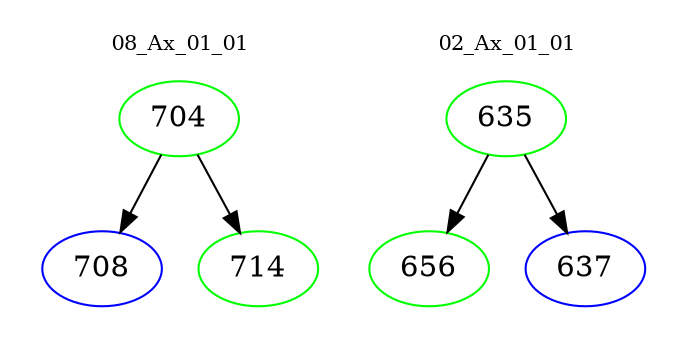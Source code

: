 digraph{
subgraph cluster_0 {
color = white
label = "08_Ax_01_01";
fontsize=10;
T0_704 [label="704", color="green"]
T0_704 -> T0_708 [color="black"]
T0_708 [label="708", color="blue"]
T0_704 -> T0_714 [color="black"]
T0_714 [label="714", color="green"]
}
subgraph cluster_1 {
color = white
label = "02_Ax_01_01";
fontsize=10;
T1_635 [label="635", color="green"]
T1_635 -> T1_656 [color="black"]
T1_656 [label="656", color="green"]
T1_635 -> T1_637 [color="black"]
T1_637 [label="637", color="blue"]
}
}
